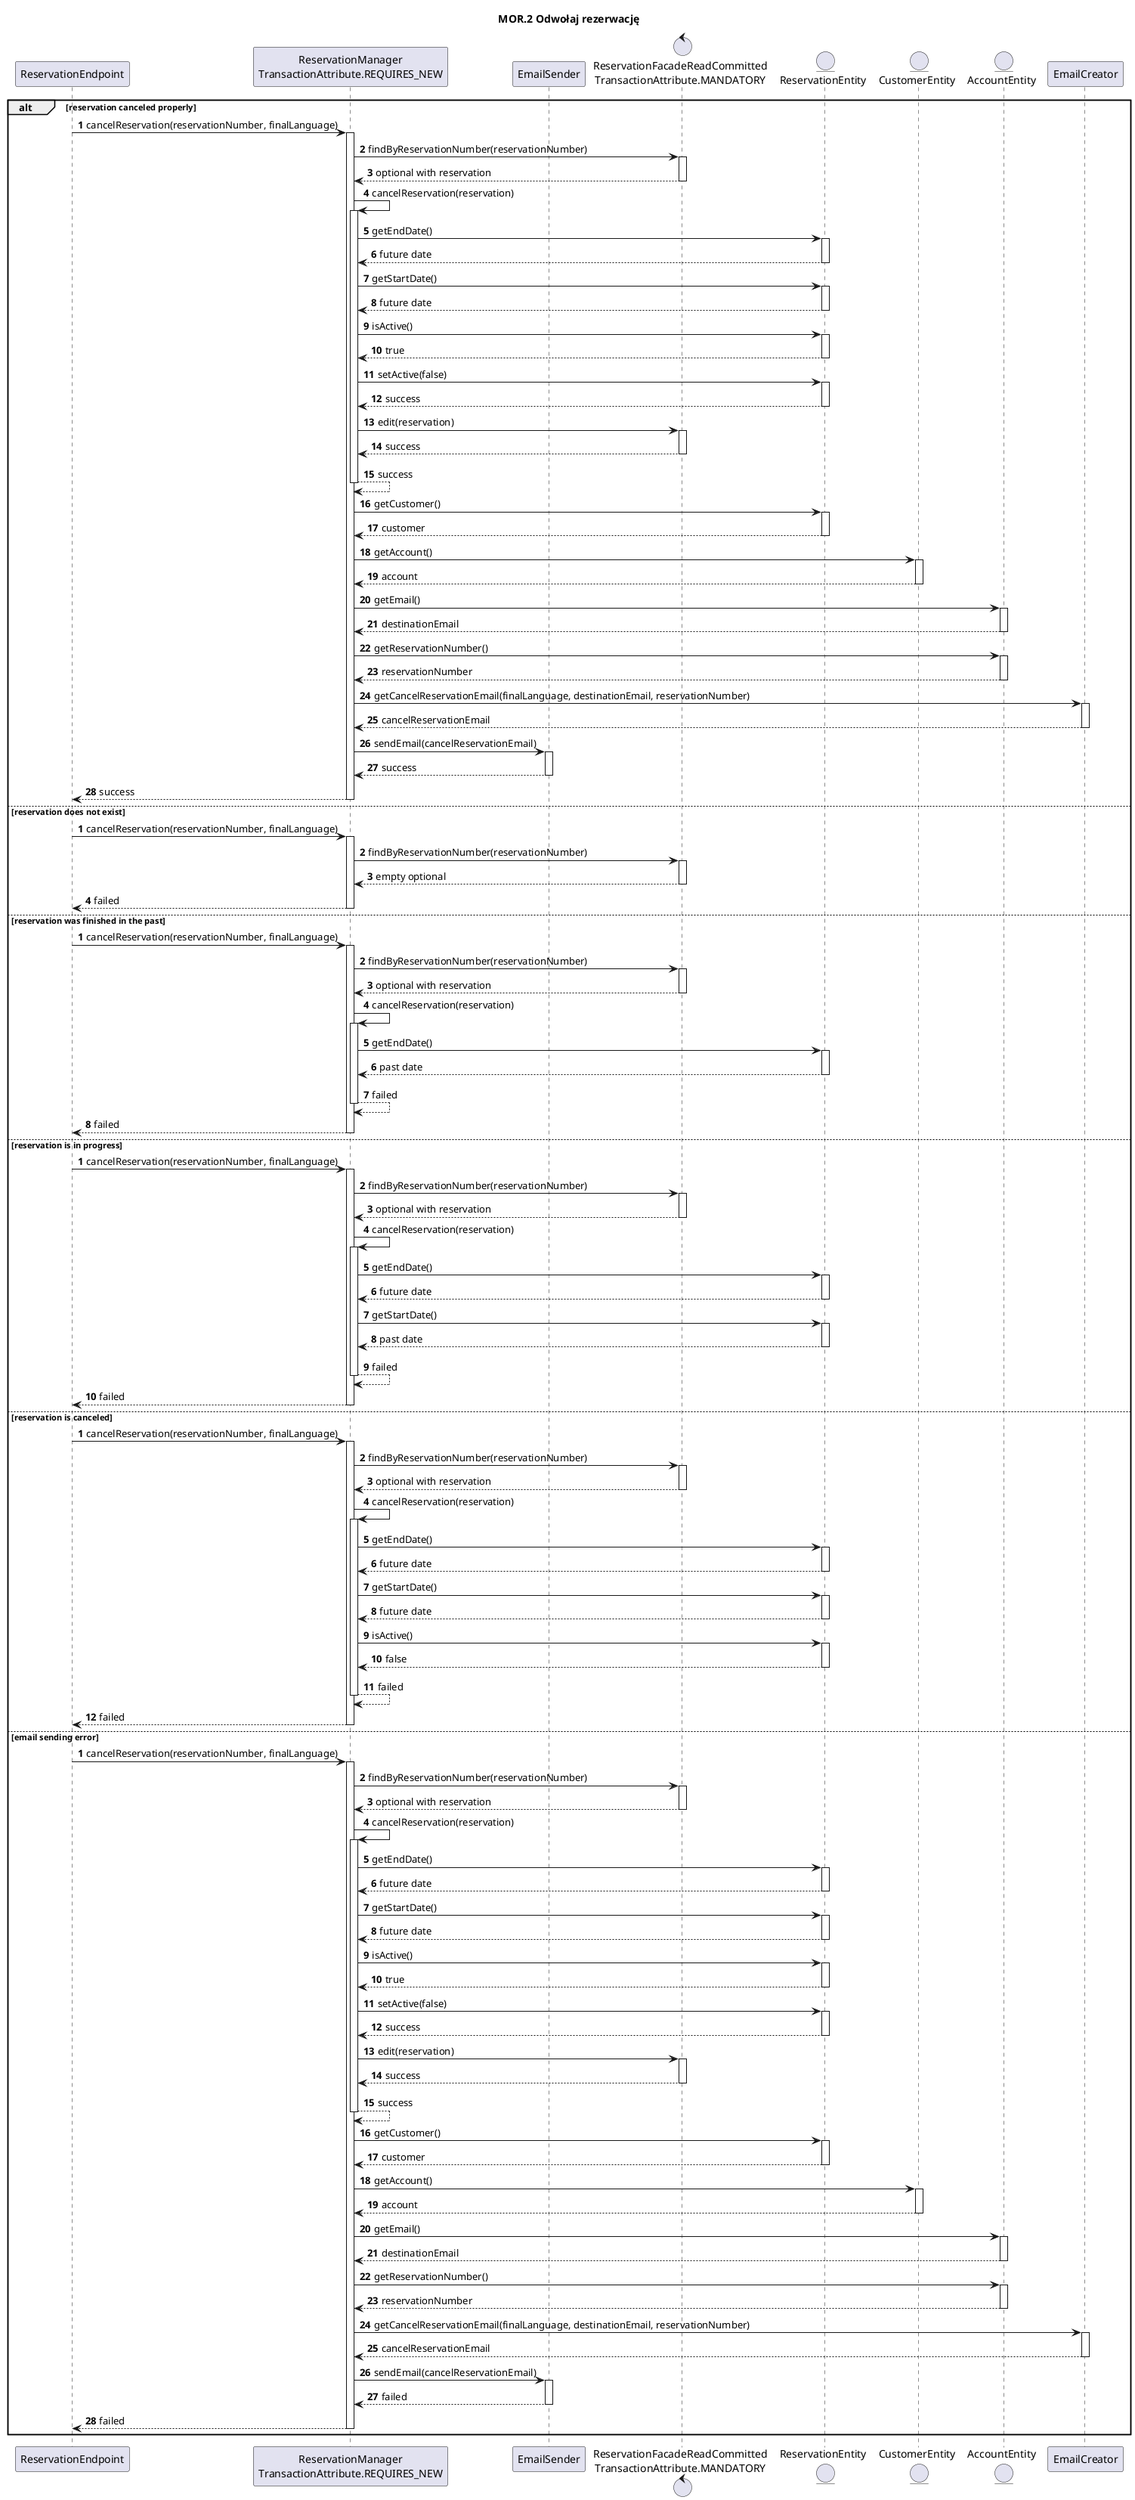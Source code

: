 @startuml
title MOR.2 Odwołaj rezerwację
autoactivate on
participant ReservationEndpoint
participant "ReservationManager\nTransactionAttribute.REQUIRES_NEW" as ReservationManager
control "ReservationFacadeReadCommitted\nTransactionAttribute.MANDATORY" as ReservationFacade
participant EmailSender
control ReservationFacade
entity ReservationEntity
entity CustomerEntity
entity AccountEntity

alt reservation canceled properly
autonumber
    ReservationEndpoint -> ReservationManager: cancelReservation(reservationNumber, finalLanguage)
        ReservationManager -> ReservationFacade: findByReservationNumber(reservationNumber)
        return optional with reservation
        ReservationManager -> ReservationManager: cancelReservation(reservation)
            ReservationManager -> ReservationEntity: getEndDate()
            return future date
            ReservationManager -> ReservationEntity: getStartDate()
            return future date
            ReservationManager -> ReservationEntity: isActive()
            return true
            ReservationManager -> ReservationEntity: setActive(false)
            return success
            ReservationManager -> ReservationFacade: edit(reservation)
            return success
        return success
        ReservationManager -> ReservationEntity: getCustomer()
        return customer
        ReservationManager -> CustomerEntity: getAccount()
        return account
        ReservationManager -> AccountEntity: getEmail()
        return destinationEmail
        ReservationManager -> AccountEntity: getReservationNumber()
        return reservationNumber
        ReservationManager -> EmailCreator: getCancelReservationEmail(finalLanguage, destinationEmail, reservationNumber)
        return cancelReservationEmail
        ReservationManager -> EmailSender: sendEmail(cancelReservationEmail)
        return success
    return success
else reservation does not exist
autonumber
    ReservationEndpoint -> ReservationManager: cancelReservation(reservationNumber, finalLanguage)
        ReservationManager -> ReservationFacade: findByReservationNumber(reservationNumber)
        return empty optional
    return failed
else reservation was finished in the past
autonumber
    ReservationEndpoint -> ReservationManager: cancelReservation(reservationNumber, finalLanguage)
        ReservationManager -> ReservationFacade: findByReservationNumber(reservationNumber)
        return optional with reservation
        ReservationManager -> ReservationManager: cancelReservation(reservation)
            ReservationManager -> ReservationEntity: getEndDate()
            return past date
        return failed
    return failed
else reservation is in progress
autonumber
    ReservationEndpoint -> ReservationManager: cancelReservation(reservationNumber, finalLanguage)
        ReservationManager -> ReservationFacade: findByReservationNumber(reservationNumber)
        return optional with reservation
        ReservationManager -> ReservationManager: cancelReservation(reservation)
            ReservationManager -> ReservationEntity: getEndDate()
            return future date
            ReservationManager -> ReservationEntity: getStartDate()
            return past date
        return failed
    return failed
else reservation is canceled
autonumber
    ReservationEndpoint -> ReservationManager: cancelReservation(reservationNumber, finalLanguage)
        ReservationManager -> ReservationFacade: findByReservationNumber(reservationNumber)
        return optional with reservation
        ReservationManager -> ReservationManager: cancelReservation(reservation)
            ReservationManager -> ReservationEntity: getEndDate()
            return future date
            ReservationManager -> ReservationEntity: getStartDate()
            return future date
            ReservationManager -> ReservationEntity: isActive()
            return false
        return failed
    return failed
else email sending error
autonumber
    ReservationEndpoint -> ReservationManager: cancelReservation(reservationNumber, finalLanguage)
        ReservationManager -> ReservationFacade: findByReservationNumber(reservationNumber)
        return optional with reservation
        ReservationManager -> ReservationManager: cancelReservation(reservation)
            ReservationManager -> ReservationEntity: getEndDate()
            return future date
            ReservationManager -> ReservationEntity: getStartDate()
            return future date
            ReservationManager -> ReservationEntity: isActive()
            return true
            ReservationManager -> ReservationEntity: setActive(false)
            return success
            ReservationManager -> ReservationFacade: edit(reservation)
            return success
        return success
        ReservationManager -> ReservationEntity: getCustomer()
        return customer
        ReservationManager -> CustomerEntity: getAccount()
        return account
        ReservationManager -> AccountEntity: getEmail()
        return destinationEmail
        ReservationManager -> AccountEntity: getReservationNumber()
        return reservationNumber
        ReservationManager -> EmailCreator: getCancelReservationEmail(finalLanguage, destinationEmail, reservationNumber)
        return cancelReservationEmail
        ReservationManager -> EmailSender: sendEmail(cancelReservationEmail)
        return failed
    return failed
end


@enduml